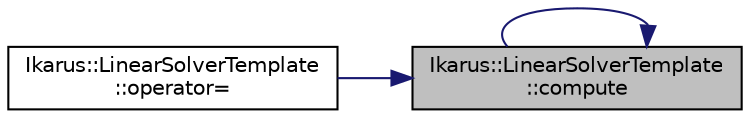 digraph "Ikarus::LinearSolverTemplate::compute"
{
 // LATEX_PDF_SIZE
  edge [fontname="Helvetica",fontsize="10",labelfontname="Helvetica",labelfontsize="10"];
  node [fontname="Helvetica",fontsize="10",shape=record];
  rankdir="RL";
  Node1 [label="Ikarus::LinearSolverTemplate\l::compute",height=0.2,width=0.4,color="black", fillcolor="grey75", style="filled", fontcolor="black",tooltip="Compute the factorization of the matrix."];
  Node1 -> Node1 [dir="back",color="midnightblue",fontsize="10",style="solid"];
  Node1 -> Node2 [dir="back",color="midnightblue",fontsize="10",style="solid"];
  Node2 [label="Ikarus::LinearSolverTemplate\l::operator=",height=0.2,width=0.4,color="black", fillcolor="white", style="filled",URL="$a01397.html#a2aafcf7d9b1f801b236097ca067c9b80",tooltip="Move assignment operator."];
}
